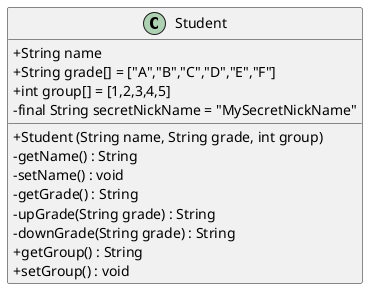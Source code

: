 @startuml
'https://plantuml.com/class-diagram
skinparam classAttributeIconSize 0
class Student{
    + String name
    + String grade[] = ["A","B","C","D","E","F"]
    + int group[] = [1,2,3,4,5]
    - final String secretNickName = "MySecretNickName"

    + Student (String name, String grade, int group)
    -getName() : String
    -setName() : void
    -getGrade() : String
    -upGrade(String grade) : String
    -downGrade(String grade) : String
    +getGroup() : String
    +setGroup() : void
}

@enduml